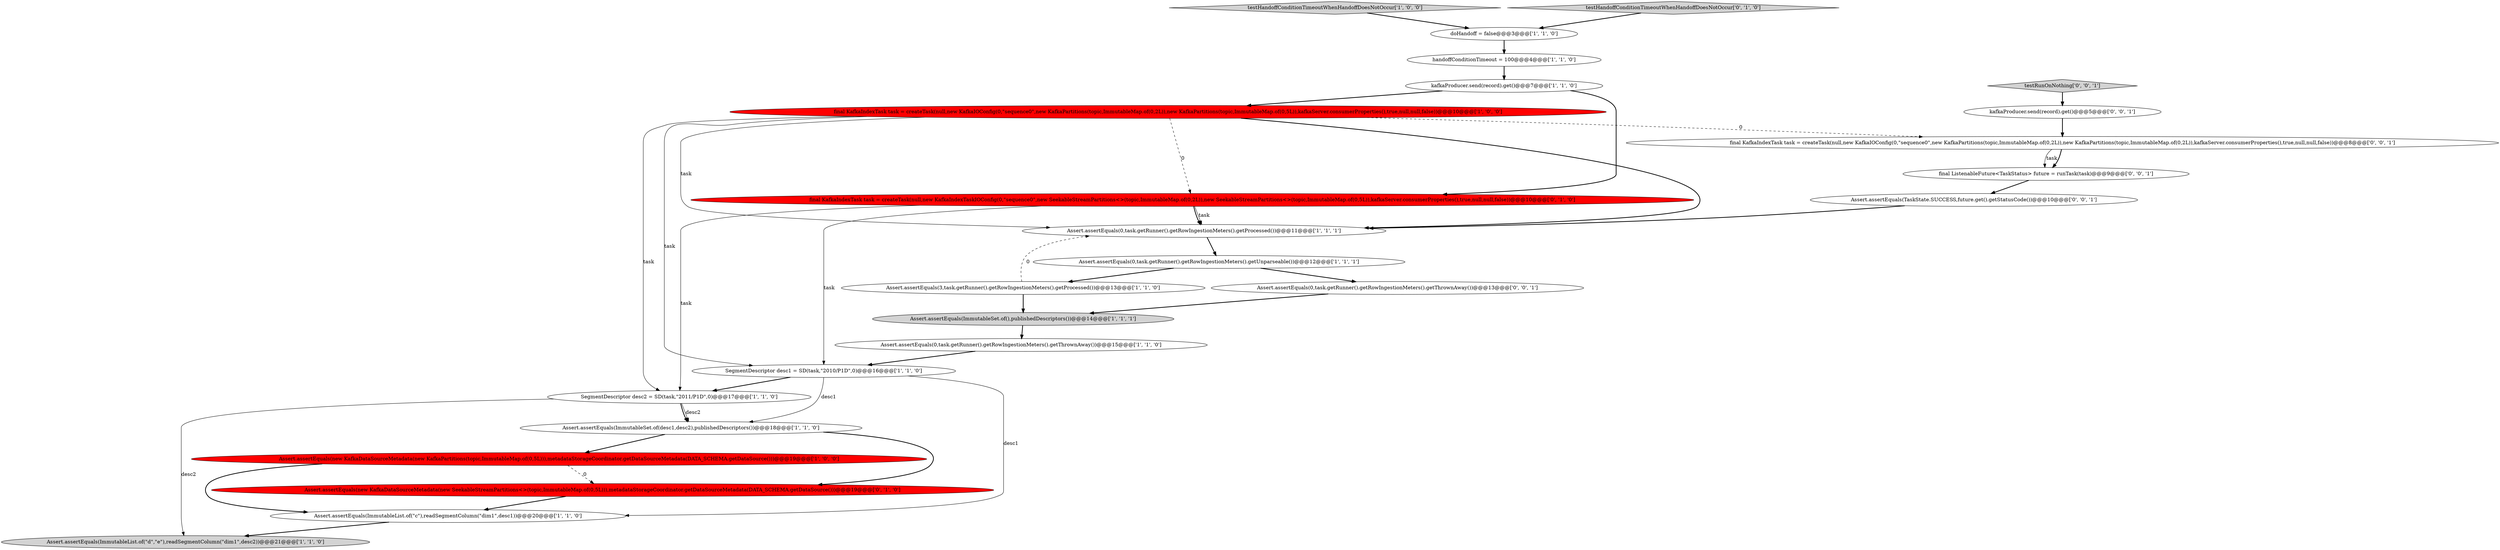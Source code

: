 digraph {
6 [style = filled, label = "Assert.assertEquals(ImmutableSet.of(),publishedDescriptors())@@@14@@@['1', '1', '1']", fillcolor = lightgray, shape = ellipse image = "AAA0AAABBB1BBB"];
12 [style = filled, label = "kafkaProducer.send(record).get()@@@7@@@['1', '1', '0']", fillcolor = white, shape = ellipse image = "AAA0AAABBB1BBB"];
20 [style = filled, label = "Assert.assertEquals(TaskState.SUCCESS,future.get().getStatusCode())@@@10@@@['0', '0', '1']", fillcolor = white, shape = ellipse image = "AAA0AAABBB3BBB"];
22 [style = filled, label = "Assert.assertEquals(0,task.getRunner().getRowIngestionMeters().getThrownAway())@@@13@@@['0', '0', '1']", fillcolor = white, shape = ellipse image = "AAA0AAABBB3BBB"];
14 [style = filled, label = "Assert.assertEquals(ImmutableSet.of(desc1,desc2),publishedDescriptors())@@@18@@@['1', '1', '0']", fillcolor = white, shape = ellipse image = "AAA0AAABBB1BBB"];
13 [style = filled, label = "Assert.assertEquals(3,task.getRunner().getRowIngestionMeters().getProcessed())@@@13@@@['1', '1', '0']", fillcolor = white, shape = ellipse image = "AAA0AAABBB1BBB"];
3 [style = filled, label = "handoffConditionTimeout = 100@@@4@@@['1', '1', '0']", fillcolor = white, shape = ellipse image = "AAA0AAABBB1BBB"];
0 [style = filled, label = "SegmentDescriptor desc1 = SD(task,\"2010/P1D\",0)@@@16@@@['1', '1', '0']", fillcolor = white, shape = ellipse image = "AAA0AAABBB1BBB"];
17 [style = filled, label = "final KafkaIndexTask task = createTask(null,new KafkaIndexTaskIOConfig(0,\"sequence0\",new SeekableStreamPartitions<>(topic,ImmutableMap.of(0,2L)),new SeekableStreamPartitions<>(topic,ImmutableMap.of(0,5L)),kafkaServer.consumerProperties(),true,null,null,false))@@@10@@@['0', '1', '0']", fillcolor = red, shape = ellipse image = "AAA1AAABBB2BBB"];
24 [style = filled, label = "kafkaProducer.send(record).get()@@@5@@@['0', '0', '1']", fillcolor = white, shape = ellipse image = "AAA0AAABBB3BBB"];
5 [style = filled, label = "doHandoff = false@@@3@@@['1', '1', '0']", fillcolor = white, shape = ellipse image = "AAA0AAABBB1BBB"];
23 [style = filled, label = "testRunOnNothing['0', '0', '1']", fillcolor = lightgray, shape = diamond image = "AAA0AAABBB3BBB"];
10 [style = filled, label = "SegmentDescriptor desc2 = SD(task,\"2011/P1D\",0)@@@17@@@['1', '1', '0']", fillcolor = white, shape = ellipse image = "AAA0AAABBB1BBB"];
7 [style = filled, label = "Assert.assertEquals(ImmutableList.of(\"c\"),readSegmentColumn(\"dim1\",desc1))@@@20@@@['1', '1', '0']", fillcolor = white, shape = ellipse image = "AAA0AAABBB1BBB"];
21 [style = filled, label = "final ListenableFuture<TaskStatus> future = runTask(task)@@@9@@@['0', '0', '1']", fillcolor = white, shape = ellipse image = "AAA0AAABBB3BBB"];
11 [style = filled, label = "Assert.assertEquals(ImmutableList.of(\"d\",\"e\"),readSegmentColumn(\"dim1\",desc2))@@@21@@@['1', '1', '0']", fillcolor = lightgray, shape = ellipse image = "AAA0AAABBB1BBB"];
9 [style = filled, label = "testHandoffConditionTimeoutWhenHandoffDoesNotOccur['1', '0', '0']", fillcolor = lightgray, shape = diamond image = "AAA0AAABBB1BBB"];
8 [style = filled, label = "final KafkaIndexTask task = createTask(null,new KafkaIOConfig(0,\"sequence0\",new KafkaPartitions(topic,ImmutableMap.of(0,2L)),new KafkaPartitions(topic,ImmutableMap.of(0,5L)),kafkaServer.consumerProperties(),true,null,null,false))@@@10@@@['1', '0', '0']", fillcolor = red, shape = ellipse image = "AAA1AAABBB1BBB"];
4 [style = filled, label = "Assert.assertEquals(0,task.getRunner().getRowIngestionMeters().getUnparseable())@@@12@@@['1', '1', '1']", fillcolor = white, shape = ellipse image = "AAA0AAABBB1BBB"];
15 [style = filled, label = "Assert.assertEquals(0,task.getRunner().getRowIngestionMeters().getThrownAway())@@@15@@@['1', '1', '0']", fillcolor = white, shape = ellipse image = "AAA0AAABBB1BBB"];
2 [style = filled, label = "Assert.assertEquals(0,task.getRunner().getRowIngestionMeters().getProcessed())@@@11@@@['1', '1', '1']", fillcolor = white, shape = ellipse image = "AAA0AAABBB1BBB"];
19 [style = filled, label = "final KafkaIndexTask task = createTask(null,new KafkaIOConfig(0,\"sequence0\",new KafkaPartitions(topic,ImmutableMap.of(0,2L)),new KafkaPartitions(topic,ImmutableMap.of(0,2L)),kafkaServer.consumerProperties(),true,null,null,false))@@@8@@@['0', '0', '1']", fillcolor = white, shape = ellipse image = "AAA0AAABBB3BBB"];
1 [style = filled, label = "Assert.assertEquals(new KafkaDataSourceMetadata(new KafkaPartitions(topic,ImmutableMap.of(0,5L))),metadataStorageCoordinator.getDataSourceMetadata(DATA_SCHEMA.getDataSource()))@@@19@@@['1', '0', '0']", fillcolor = red, shape = ellipse image = "AAA1AAABBB1BBB"];
16 [style = filled, label = "Assert.assertEquals(new KafkaDataSourceMetadata(new SeekableStreamPartitions<>(topic,ImmutableMap.of(0,5L))),metadataStorageCoordinator.getDataSourceMetadata(DATA_SCHEMA.getDataSource()))@@@19@@@['0', '1', '0']", fillcolor = red, shape = ellipse image = "AAA1AAABBB2BBB"];
18 [style = filled, label = "testHandoffConditionTimeoutWhenHandoffDoesNotOccur['0', '1', '0']", fillcolor = lightgray, shape = diamond image = "AAA0AAABBB2BBB"];
5->3 [style = bold, label=""];
14->16 [style = bold, label=""];
8->19 [style = dashed, label="0"];
17->0 [style = solid, label="task"];
7->11 [style = bold, label=""];
24->19 [style = bold, label=""];
0->7 [style = solid, label="desc1"];
10->14 [style = bold, label=""];
4->13 [style = bold, label=""];
12->17 [style = bold, label=""];
16->7 [style = bold, label=""];
3->12 [style = bold, label=""];
10->14 [style = solid, label="desc2"];
2->4 [style = bold, label=""];
1->7 [style = bold, label=""];
6->15 [style = bold, label=""];
14->1 [style = bold, label=""];
20->2 [style = bold, label=""];
10->11 [style = solid, label="desc2"];
0->10 [style = bold, label=""];
23->24 [style = bold, label=""];
21->20 [style = bold, label=""];
17->2 [style = bold, label=""];
8->2 [style = bold, label=""];
12->8 [style = bold, label=""];
8->0 [style = solid, label="task"];
18->5 [style = bold, label=""];
15->0 [style = bold, label=""];
1->16 [style = dashed, label="0"];
13->2 [style = dashed, label="0"];
17->2 [style = solid, label="task"];
9->5 [style = bold, label=""];
8->17 [style = dashed, label="0"];
17->10 [style = solid, label="task"];
0->14 [style = solid, label="desc1"];
13->6 [style = bold, label=""];
8->10 [style = solid, label="task"];
4->22 [style = bold, label=""];
8->2 [style = solid, label="task"];
22->6 [style = bold, label=""];
19->21 [style = solid, label="task"];
19->21 [style = bold, label=""];
}
